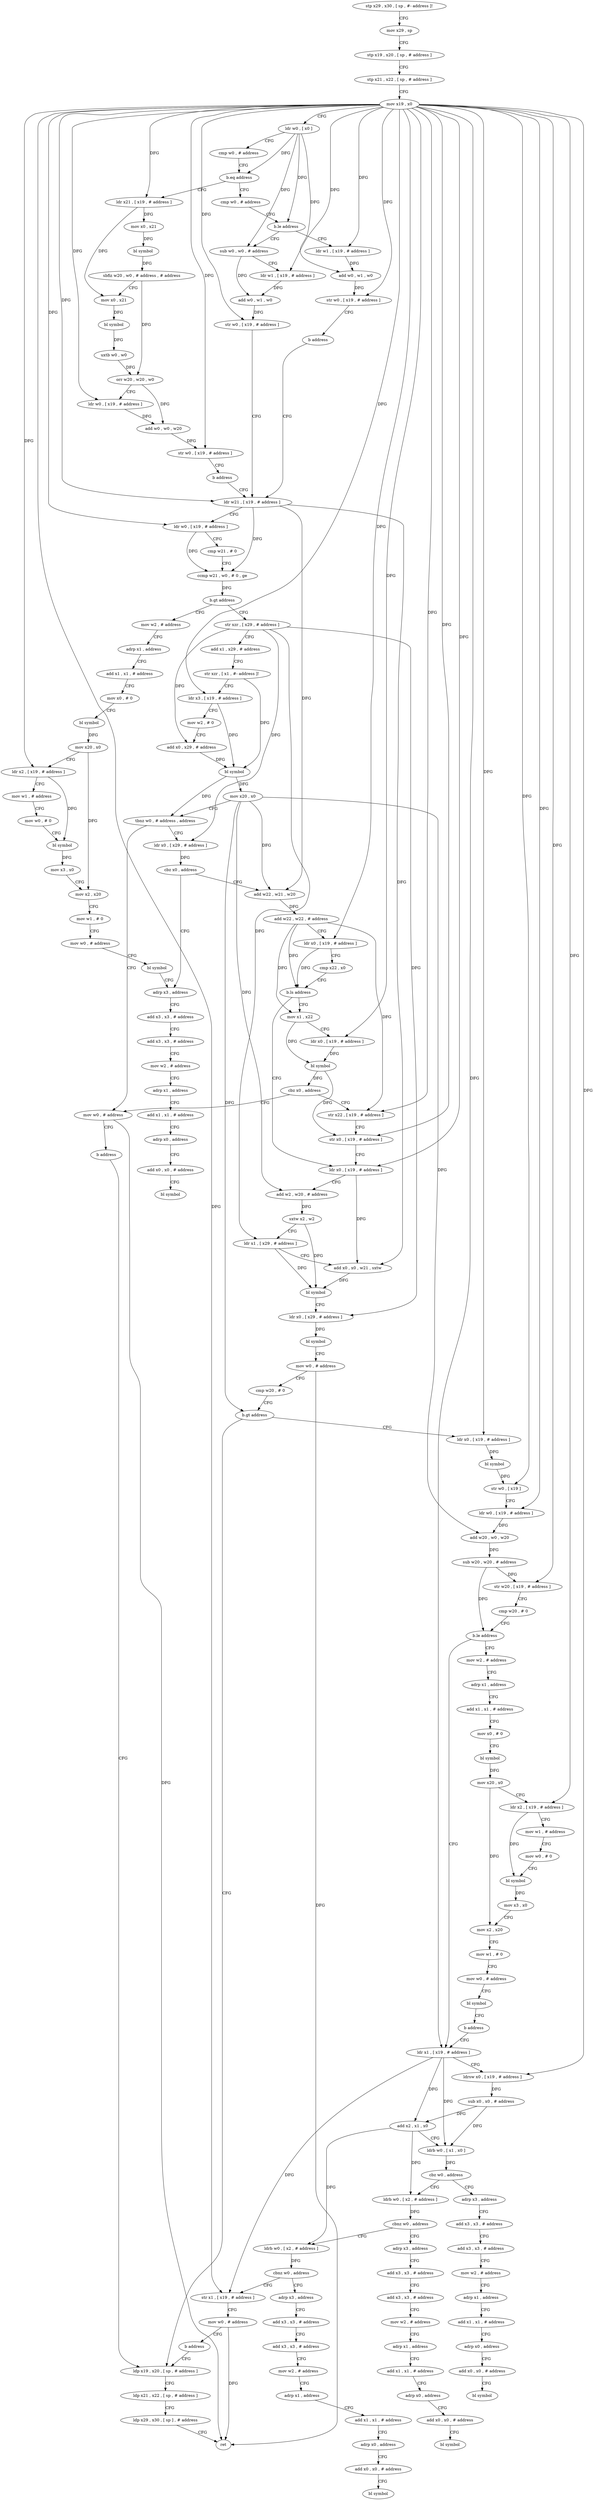 digraph "func" {
"4206576" [label = "stp x29 , x30 , [ sp , #- address ]!" ]
"4206580" [label = "mov x29 , sp" ]
"4206584" [label = "stp x19 , x20 , [ sp , # address ]" ]
"4206588" [label = "stp x21 , x22 , [ sp , # address ]" ]
"4206592" [label = "mov x19 , x0" ]
"4206596" [label = "ldr w0 , [ x0 ]" ]
"4206600" [label = "cmp w0 , # address" ]
"4206604" [label = "b.eq address" ]
"4206800" [label = "ldr x21 , [ x19 , # address ]" ]
"4206608" [label = "cmp w0 , # address" ]
"4206804" [label = "mov x0 , x21" ]
"4206808" [label = "bl symbol" ]
"4206812" [label = "sbfiz w20 , w0 , # address , # address" ]
"4206816" [label = "mov x0 , x21" ]
"4206820" [label = "bl symbol" ]
"4206824" [label = "uxtb w0 , w0" ]
"4206828" [label = "orr w20 , w20 , w0" ]
"4206832" [label = "ldr w0 , [ x19 , # address ]" ]
"4206836" [label = "add w0 , w0 , w20" ]
"4206840" [label = "str w0 , [ x19 , # address ]" ]
"4206844" [label = "b address" ]
"4206632" [label = "ldr w21 , [ x19 , # address ]" ]
"4206612" [label = "b.le address" ]
"4206848" [label = "ldr w1 , [ x19 , # address ]" ]
"4206616" [label = "sub w0 , w0 , # address" ]
"4206636" [label = "ldr w0 , [ x19 , # address ]" ]
"4206640" [label = "cmp w21 , # 0" ]
"4206644" [label = "ccmp w21 , w0 , # 0 , ge" ]
"4206648" [label = "b.gt address" ]
"4206864" [label = "mov w2 , # address" ]
"4206652" [label = "str xzr , [ x29 , # address ]" ]
"4206852" [label = "add w0 , w1 , w0" ]
"4206856" [label = "str w0 , [ x19 , # address ]" ]
"4206860" [label = "b address" ]
"4206620" [label = "ldr w1 , [ x19 , # address ]" ]
"4206624" [label = "add w0 , w1 , w0" ]
"4206628" [label = "str w0 , [ x19 , # address ]" ]
"4206868" [label = "adrp x1 , address" ]
"4206872" [label = "add x1 , x1 , # address" ]
"4206876" [label = "mov x0 , # 0" ]
"4206880" [label = "bl symbol" ]
"4206884" [label = "mov x20 , x0" ]
"4206888" [label = "ldr x2 , [ x19 , # address ]" ]
"4206892" [label = "mov w1 , # address" ]
"4206896" [label = "mov w0 , # 0" ]
"4206900" [label = "bl symbol" ]
"4206904" [label = "mov x3 , x0" ]
"4206908" [label = "mov x2 , x20" ]
"4206912" [label = "mov w1 , # 0" ]
"4206916" [label = "mov w0 , # address" ]
"4206920" [label = "bl symbol" ]
"4206924" [label = "adrp x3 , address" ]
"4206656" [label = "add x1 , x29 , # address" ]
"4206660" [label = "str xzr , [ x1 , #- address ]!" ]
"4206664" [label = "ldr x3 , [ x19 , # address ]" ]
"4206668" [label = "mov w2 , # 0" ]
"4206672" [label = "add x0 , x29 , # address" ]
"4206676" [label = "bl symbol" ]
"4206680" [label = "mov x20 , x0" ]
"4206684" [label = "tbnz w0 , # address , address" ]
"4207220" [label = "mov w0 , # address" ]
"4206688" [label = "ldr x0 , [ x29 , # address ]" ]
"4207224" [label = "b address" ]
"4206784" [label = "ldp x19 , x20 , [ sp , # address ]" ]
"4206692" [label = "cbz x0 , address" ]
"4206696" [label = "add w22 , w21 , w20" ]
"4206788" [label = "ldp x21 , x22 , [ sp , # address ]" ]
"4206792" [label = "ldp x29 , x30 , [ sp ] , # address" ]
"4206796" [label = "ret" ]
"4206928" [label = "add x3 , x3 , # address" ]
"4206932" [label = "add x3 , x3 , # address" ]
"4206936" [label = "mov w2 , # address" ]
"4206940" [label = "adrp x1 , address" ]
"4206944" [label = "add x1 , x1 , # address" ]
"4206948" [label = "adrp x0 , address" ]
"4206952" [label = "add x0 , x0 , # address" ]
"4206956" [label = "bl symbol" ]
"4206700" [label = "add w22 , w22 , # address" ]
"4206704" [label = "ldr x0 , [ x19 , # address ]" ]
"4206708" [label = "cmp x22 , x0" ]
"4206712" [label = "b.ls address" ]
"4206740" [label = "ldr x0 , [ x19 , # address ]" ]
"4206716" [label = "mov x1 , x22" ]
"4206744" [label = "add w2 , w20 , # address" ]
"4206748" [label = "sxtw x2 , w2" ]
"4206752" [label = "ldr x1 , [ x29 , # address ]" ]
"4206756" [label = "add x0 , x0 , w21 , sxtw" ]
"4206760" [label = "bl symbol" ]
"4206764" [label = "ldr x0 , [ x29 , # address ]" ]
"4206768" [label = "bl symbol" ]
"4206772" [label = "mov w0 , # address" ]
"4206776" [label = "cmp w20 , # 0" ]
"4206780" [label = "b.gt address" ]
"4206960" [label = "ldr x0 , [ x19 , # address ]" ]
"4206720" [label = "ldr x0 , [ x19 , # address ]" ]
"4206724" [label = "bl symbol" ]
"4206728" [label = "cbz x0 , address" ]
"4206732" [label = "str x22 , [ x19 , # address ]" ]
"4206964" [label = "bl symbol" ]
"4206968" [label = "str w0 , [ x19 ]" ]
"4206972" [label = "ldr w0 , [ x19 , # address ]" ]
"4206976" [label = "add w20 , w0 , w20" ]
"4206980" [label = "sub w20 , w20 , # address" ]
"4206984" [label = "str w20 , [ x19 , # address ]" ]
"4206988" [label = "cmp w20 , # 0" ]
"4206992" [label = "b.le address" ]
"4207048" [label = "mov w2 , # address" ]
"4206996" [label = "ldr x1 , [ x19 , # address ]" ]
"4206736" [label = "str x0 , [ x19 , # address ]" ]
"4207052" [label = "adrp x1 , address" ]
"4207056" [label = "add x1 , x1 , # address" ]
"4207060" [label = "mov x0 , # 0" ]
"4207064" [label = "bl symbol" ]
"4207068" [label = "mov x20 , x0" ]
"4207072" [label = "ldr x2 , [ x19 , # address ]" ]
"4207076" [label = "mov w1 , # address" ]
"4207080" [label = "mov w0 , # 0" ]
"4207084" [label = "bl symbol" ]
"4207088" [label = "mov x3 , x0" ]
"4207092" [label = "mov x2 , x20" ]
"4207096" [label = "mov w1 , # 0" ]
"4207100" [label = "mov w0 , # address" ]
"4207104" [label = "bl symbol" ]
"4207108" [label = "b address" ]
"4207000" [label = "ldrsw x0 , [ x19 , # address ]" ]
"4207004" [label = "sub x0 , x0 , # address" ]
"4207008" [label = "add x2 , x1 , x0" ]
"4207012" [label = "ldrb w0 , [ x1 , x0 ]" ]
"4207016" [label = "cbz w0 , address" ]
"4207112" [label = "adrp x3 , address" ]
"4207020" [label = "ldrb w0 , [ x2 , # address ]" ]
"4207116" [label = "add x3 , x3 , # address" ]
"4207120" [label = "add x3 , x3 , # address" ]
"4207124" [label = "mov w2 , # address" ]
"4207128" [label = "adrp x1 , address" ]
"4207132" [label = "add x1 , x1 , # address" ]
"4207136" [label = "adrp x0 , address" ]
"4207140" [label = "add x0 , x0 , # address" ]
"4207144" [label = "bl symbol" ]
"4207024" [label = "cbnz w0 , address" ]
"4207148" [label = "adrp x3 , address" ]
"4207028" [label = "ldrb w0 , [ x2 , # address ]" ]
"4207152" [label = "add x3 , x3 , # address" ]
"4207156" [label = "add x3 , x3 , # address" ]
"4207160" [label = "mov w2 , # address" ]
"4207164" [label = "adrp x1 , address" ]
"4207168" [label = "add x1 , x1 , # address" ]
"4207172" [label = "adrp x0 , address" ]
"4207176" [label = "add x0 , x0 , # address" ]
"4207180" [label = "bl symbol" ]
"4207032" [label = "cbnz w0 , address" ]
"4207184" [label = "adrp x3 , address" ]
"4207036" [label = "str x1 , [ x19 , # address ]" ]
"4207188" [label = "add x3 , x3 , # address" ]
"4207192" [label = "add x3 , x3 , # address" ]
"4207196" [label = "mov w2 , # address" ]
"4207200" [label = "adrp x1 , address" ]
"4207204" [label = "add x1 , x1 , # address" ]
"4207208" [label = "adrp x0 , address" ]
"4207212" [label = "add x0 , x0 , # address" ]
"4207216" [label = "bl symbol" ]
"4207040" [label = "mov w0 , # address" ]
"4207044" [label = "b address" ]
"4206576" -> "4206580" [ label = "CFG" ]
"4206580" -> "4206584" [ label = "CFG" ]
"4206584" -> "4206588" [ label = "CFG" ]
"4206588" -> "4206592" [ label = "CFG" ]
"4206592" -> "4206596" [ label = "CFG" ]
"4206592" -> "4206800" [ label = "DFG" ]
"4206592" -> "4206832" [ label = "DFG" ]
"4206592" -> "4206840" [ label = "DFG" ]
"4206592" -> "4206632" [ label = "DFG" ]
"4206592" -> "4206636" [ label = "DFG" ]
"4206592" -> "4206848" [ label = "DFG" ]
"4206592" -> "4206856" [ label = "DFG" ]
"4206592" -> "4206620" [ label = "DFG" ]
"4206592" -> "4206628" [ label = "DFG" ]
"4206592" -> "4206888" [ label = "DFG" ]
"4206592" -> "4206664" [ label = "DFG" ]
"4206592" -> "4206704" [ label = "DFG" ]
"4206592" -> "4206740" [ label = "DFG" ]
"4206592" -> "4206720" [ label = "DFG" ]
"4206592" -> "4206960" [ label = "DFG" ]
"4206592" -> "4206968" [ label = "DFG" ]
"4206592" -> "4206972" [ label = "DFG" ]
"4206592" -> "4206984" [ label = "DFG" ]
"4206592" -> "4206732" [ label = "DFG" ]
"4206592" -> "4206736" [ label = "DFG" ]
"4206592" -> "4207072" [ label = "DFG" ]
"4206592" -> "4206996" [ label = "DFG" ]
"4206592" -> "4207000" [ label = "DFG" ]
"4206592" -> "4207036" [ label = "DFG" ]
"4206596" -> "4206600" [ label = "CFG" ]
"4206596" -> "4206604" [ label = "DFG" ]
"4206596" -> "4206612" [ label = "DFG" ]
"4206596" -> "4206852" [ label = "DFG" ]
"4206596" -> "4206616" [ label = "DFG" ]
"4206600" -> "4206604" [ label = "CFG" ]
"4206604" -> "4206800" [ label = "CFG" ]
"4206604" -> "4206608" [ label = "CFG" ]
"4206800" -> "4206804" [ label = "DFG" ]
"4206800" -> "4206816" [ label = "DFG" ]
"4206608" -> "4206612" [ label = "CFG" ]
"4206804" -> "4206808" [ label = "DFG" ]
"4206808" -> "4206812" [ label = "DFG" ]
"4206812" -> "4206816" [ label = "CFG" ]
"4206812" -> "4206828" [ label = "DFG" ]
"4206816" -> "4206820" [ label = "DFG" ]
"4206820" -> "4206824" [ label = "DFG" ]
"4206824" -> "4206828" [ label = "DFG" ]
"4206828" -> "4206832" [ label = "CFG" ]
"4206828" -> "4206836" [ label = "DFG" ]
"4206832" -> "4206836" [ label = "DFG" ]
"4206836" -> "4206840" [ label = "DFG" ]
"4206840" -> "4206844" [ label = "CFG" ]
"4206844" -> "4206632" [ label = "CFG" ]
"4206632" -> "4206636" [ label = "CFG" ]
"4206632" -> "4206644" [ label = "DFG" ]
"4206632" -> "4206696" [ label = "DFG" ]
"4206632" -> "4206756" [ label = "DFG" ]
"4206612" -> "4206848" [ label = "CFG" ]
"4206612" -> "4206616" [ label = "CFG" ]
"4206848" -> "4206852" [ label = "DFG" ]
"4206616" -> "4206620" [ label = "CFG" ]
"4206616" -> "4206624" [ label = "DFG" ]
"4206636" -> "4206640" [ label = "CFG" ]
"4206636" -> "4206644" [ label = "DFG" ]
"4206640" -> "4206644" [ label = "CFG" ]
"4206644" -> "4206648" [ label = "DFG" ]
"4206648" -> "4206864" [ label = "CFG" ]
"4206648" -> "4206652" [ label = "CFG" ]
"4206864" -> "4206868" [ label = "CFG" ]
"4206652" -> "4206656" [ label = "CFG" ]
"4206652" -> "4206688" [ label = "DFG" ]
"4206652" -> "4206752" [ label = "DFG" ]
"4206652" -> "4206764" [ label = "DFG" ]
"4206652" -> "4206672" [ label = "DFG" ]
"4206852" -> "4206856" [ label = "DFG" ]
"4206856" -> "4206860" [ label = "CFG" ]
"4206860" -> "4206632" [ label = "CFG" ]
"4206620" -> "4206624" [ label = "DFG" ]
"4206624" -> "4206628" [ label = "DFG" ]
"4206628" -> "4206632" [ label = "CFG" ]
"4206868" -> "4206872" [ label = "CFG" ]
"4206872" -> "4206876" [ label = "CFG" ]
"4206876" -> "4206880" [ label = "CFG" ]
"4206880" -> "4206884" [ label = "DFG" ]
"4206884" -> "4206888" [ label = "CFG" ]
"4206884" -> "4206908" [ label = "DFG" ]
"4206888" -> "4206892" [ label = "CFG" ]
"4206888" -> "4206900" [ label = "DFG" ]
"4206892" -> "4206896" [ label = "CFG" ]
"4206896" -> "4206900" [ label = "CFG" ]
"4206900" -> "4206904" [ label = "DFG" ]
"4206904" -> "4206908" [ label = "CFG" ]
"4206908" -> "4206912" [ label = "CFG" ]
"4206912" -> "4206916" [ label = "CFG" ]
"4206916" -> "4206920" [ label = "CFG" ]
"4206920" -> "4206924" [ label = "CFG" ]
"4206924" -> "4206928" [ label = "CFG" ]
"4206656" -> "4206660" [ label = "CFG" ]
"4206660" -> "4206664" [ label = "CFG" ]
"4206660" -> "4206676" [ label = "DFG" ]
"4206664" -> "4206668" [ label = "CFG" ]
"4206664" -> "4206676" [ label = "DFG" ]
"4206668" -> "4206672" [ label = "CFG" ]
"4206672" -> "4206676" [ label = "DFG" ]
"4206676" -> "4206680" [ label = "DFG" ]
"4206676" -> "4206684" [ label = "DFG" ]
"4206680" -> "4206684" [ label = "CFG" ]
"4206680" -> "4206696" [ label = "DFG" ]
"4206680" -> "4206744" [ label = "DFG" ]
"4206680" -> "4206780" [ label = "DFG" ]
"4206680" -> "4206976" [ label = "DFG" ]
"4206684" -> "4207220" [ label = "CFG" ]
"4206684" -> "4206688" [ label = "CFG" ]
"4207220" -> "4207224" [ label = "CFG" ]
"4207220" -> "4206796" [ label = "DFG" ]
"4206688" -> "4206692" [ label = "DFG" ]
"4207224" -> "4206784" [ label = "CFG" ]
"4206784" -> "4206788" [ label = "CFG" ]
"4206692" -> "4206924" [ label = "CFG" ]
"4206692" -> "4206696" [ label = "CFG" ]
"4206696" -> "4206700" [ label = "DFG" ]
"4206788" -> "4206792" [ label = "CFG" ]
"4206792" -> "4206796" [ label = "CFG" ]
"4206928" -> "4206932" [ label = "CFG" ]
"4206932" -> "4206936" [ label = "CFG" ]
"4206936" -> "4206940" [ label = "CFG" ]
"4206940" -> "4206944" [ label = "CFG" ]
"4206944" -> "4206948" [ label = "CFG" ]
"4206948" -> "4206952" [ label = "CFG" ]
"4206952" -> "4206956" [ label = "CFG" ]
"4206700" -> "4206704" [ label = "CFG" ]
"4206700" -> "4206712" [ label = "DFG" ]
"4206700" -> "4206716" [ label = "DFG" ]
"4206700" -> "4206732" [ label = "DFG" ]
"4206704" -> "4206708" [ label = "CFG" ]
"4206704" -> "4206712" [ label = "DFG" ]
"4206708" -> "4206712" [ label = "CFG" ]
"4206712" -> "4206740" [ label = "CFG" ]
"4206712" -> "4206716" [ label = "CFG" ]
"4206740" -> "4206744" [ label = "CFG" ]
"4206740" -> "4206756" [ label = "DFG" ]
"4206716" -> "4206720" [ label = "CFG" ]
"4206716" -> "4206724" [ label = "DFG" ]
"4206744" -> "4206748" [ label = "DFG" ]
"4206748" -> "4206752" [ label = "CFG" ]
"4206748" -> "4206760" [ label = "DFG" ]
"4206752" -> "4206756" [ label = "CFG" ]
"4206752" -> "4206760" [ label = "DFG" ]
"4206756" -> "4206760" [ label = "DFG" ]
"4206760" -> "4206764" [ label = "CFG" ]
"4206764" -> "4206768" [ label = "DFG" ]
"4206768" -> "4206772" [ label = "CFG" ]
"4206772" -> "4206776" [ label = "CFG" ]
"4206772" -> "4206796" [ label = "DFG" ]
"4206776" -> "4206780" [ label = "CFG" ]
"4206780" -> "4206960" [ label = "CFG" ]
"4206780" -> "4206784" [ label = "CFG" ]
"4206960" -> "4206964" [ label = "DFG" ]
"4206720" -> "4206724" [ label = "DFG" ]
"4206724" -> "4206728" [ label = "DFG" ]
"4206724" -> "4206736" [ label = "DFG" ]
"4206728" -> "4207220" [ label = "CFG" ]
"4206728" -> "4206732" [ label = "CFG" ]
"4206732" -> "4206736" [ label = "CFG" ]
"4206964" -> "4206968" [ label = "DFG" ]
"4206968" -> "4206972" [ label = "CFG" ]
"4206972" -> "4206976" [ label = "DFG" ]
"4206976" -> "4206980" [ label = "DFG" ]
"4206980" -> "4206984" [ label = "DFG" ]
"4206980" -> "4206992" [ label = "DFG" ]
"4206984" -> "4206988" [ label = "CFG" ]
"4206988" -> "4206992" [ label = "CFG" ]
"4206992" -> "4207048" [ label = "CFG" ]
"4206992" -> "4206996" [ label = "CFG" ]
"4207048" -> "4207052" [ label = "CFG" ]
"4206996" -> "4207000" [ label = "CFG" ]
"4206996" -> "4207008" [ label = "DFG" ]
"4206996" -> "4207012" [ label = "DFG" ]
"4206996" -> "4207036" [ label = "DFG" ]
"4206736" -> "4206740" [ label = "CFG" ]
"4207052" -> "4207056" [ label = "CFG" ]
"4207056" -> "4207060" [ label = "CFG" ]
"4207060" -> "4207064" [ label = "CFG" ]
"4207064" -> "4207068" [ label = "DFG" ]
"4207068" -> "4207072" [ label = "CFG" ]
"4207068" -> "4207092" [ label = "DFG" ]
"4207072" -> "4207076" [ label = "CFG" ]
"4207072" -> "4207084" [ label = "DFG" ]
"4207076" -> "4207080" [ label = "CFG" ]
"4207080" -> "4207084" [ label = "CFG" ]
"4207084" -> "4207088" [ label = "DFG" ]
"4207088" -> "4207092" [ label = "CFG" ]
"4207092" -> "4207096" [ label = "CFG" ]
"4207096" -> "4207100" [ label = "CFG" ]
"4207100" -> "4207104" [ label = "CFG" ]
"4207104" -> "4207108" [ label = "CFG" ]
"4207108" -> "4206996" [ label = "CFG" ]
"4207000" -> "4207004" [ label = "DFG" ]
"4207004" -> "4207008" [ label = "DFG" ]
"4207004" -> "4207012" [ label = "DFG" ]
"4207008" -> "4207012" [ label = "CFG" ]
"4207008" -> "4207020" [ label = "DFG" ]
"4207008" -> "4207028" [ label = "DFG" ]
"4207012" -> "4207016" [ label = "DFG" ]
"4207016" -> "4207112" [ label = "CFG" ]
"4207016" -> "4207020" [ label = "CFG" ]
"4207112" -> "4207116" [ label = "CFG" ]
"4207020" -> "4207024" [ label = "DFG" ]
"4207116" -> "4207120" [ label = "CFG" ]
"4207120" -> "4207124" [ label = "CFG" ]
"4207124" -> "4207128" [ label = "CFG" ]
"4207128" -> "4207132" [ label = "CFG" ]
"4207132" -> "4207136" [ label = "CFG" ]
"4207136" -> "4207140" [ label = "CFG" ]
"4207140" -> "4207144" [ label = "CFG" ]
"4207024" -> "4207148" [ label = "CFG" ]
"4207024" -> "4207028" [ label = "CFG" ]
"4207148" -> "4207152" [ label = "CFG" ]
"4207028" -> "4207032" [ label = "DFG" ]
"4207152" -> "4207156" [ label = "CFG" ]
"4207156" -> "4207160" [ label = "CFG" ]
"4207160" -> "4207164" [ label = "CFG" ]
"4207164" -> "4207168" [ label = "CFG" ]
"4207168" -> "4207172" [ label = "CFG" ]
"4207172" -> "4207176" [ label = "CFG" ]
"4207176" -> "4207180" [ label = "CFG" ]
"4207032" -> "4207184" [ label = "CFG" ]
"4207032" -> "4207036" [ label = "CFG" ]
"4207184" -> "4207188" [ label = "CFG" ]
"4207036" -> "4207040" [ label = "CFG" ]
"4207188" -> "4207192" [ label = "CFG" ]
"4207192" -> "4207196" [ label = "CFG" ]
"4207196" -> "4207200" [ label = "CFG" ]
"4207200" -> "4207204" [ label = "CFG" ]
"4207204" -> "4207208" [ label = "CFG" ]
"4207208" -> "4207212" [ label = "CFG" ]
"4207212" -> "4207216" [ label = "CFG" ]
"4207040" -> "4207044" [ label = "CFG" ]
"4207040" -> "4206796" [ label = "DFG" ]
"4207044" -> "4206784" [ label = "CFG" ]
}
